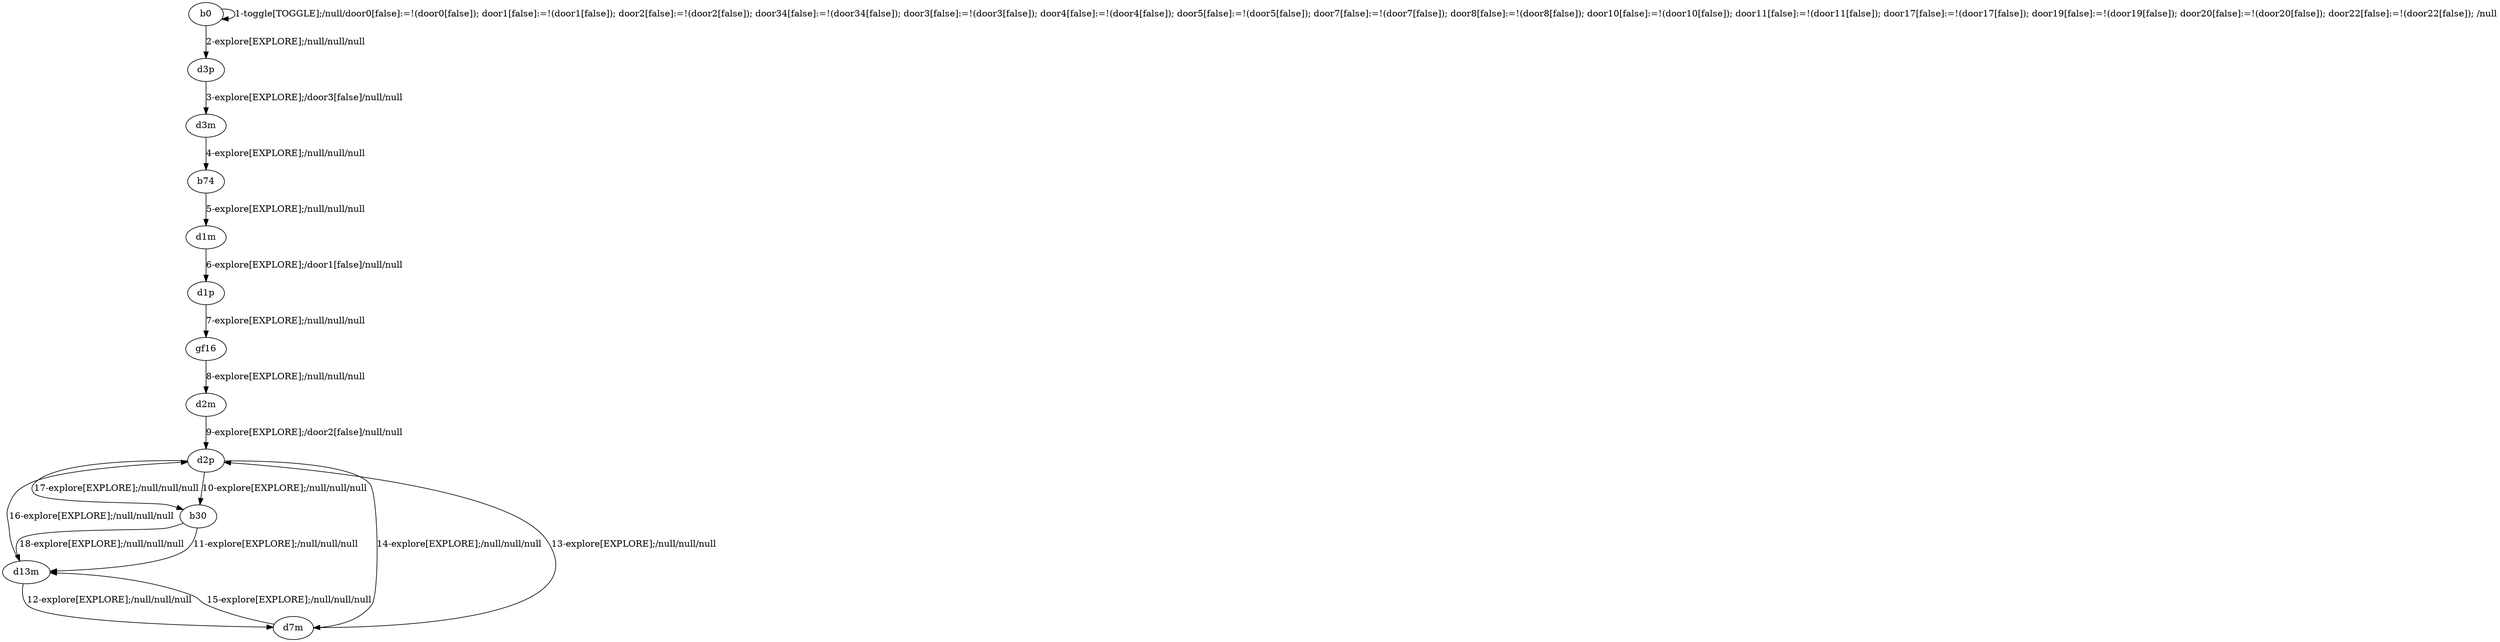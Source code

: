 # Total number of goals covered by this test: 3
# d13m --> d2p
# d2p --> d7m
# d7m --> d2p

digraph g {
"b0" -> "b0" [label = "1-toggle[TOGGLE];/null/door0[false]:=!(door0[false]); door1[false]:=!(door1[false]); door2[false]:=!(door2[false]); door34[false]:=!(door34[false]); door3[false]:=!(door3[false]); door4[false]:=!(door4[false]); door5[false]:=!(door5[false]); door7[false]:=!(door7[false]); door8[false]:=!(door8[false]); door10[false]:=!(door10[false]); door11[false]:=!(door11[false]); door17[false]:=!(door17[false]); door19[false]:=!(door19[false]); door20[false]:=!(door20[false]); door22[false]:=!(door22[false]); /null"];
"b0" -> "d3p" [label = "2-explore[EXPLORE];/null/null/null"];
"d3p" -> "d3m" [label = "3-explore[EXPLORE];/door3[false]/null/null"];
"d3m" -> "b74" [label = "4-explore[EXPLORE];/null/null/null"];
"b74" -> "d1m" [label = "5-explore[EXPLORE];/null/null/null"];
"d1m" -> "d1p" [label = "6-explore[EXPLORE];/door1[false]/null/null"];
"d1p" -> "gf16" [label = "7-explore[EXPLORE];/null/null/null"];
"gf16" -> "d2m" [label = "8-explore[EXPLORE];/null/null/null"];
"d2m" -> "d2p" [label = "9-explore[EXPLORE];/door2[false]/null/null"];
"d2p" -> "b30" [label = "10-explore[EXPLORE];/null/null/null"];
"b30" -> "d13m" [label = "11-explore[EXPLORE];/null/null/null"];
"d13m" -> "d7m" [label = "12-explore[EXPLORE];/null/null/null"];
"d7m" -> "d2p" [label = "13-explore[EXPLORE];/null/null/null"];
"d2p" -> "d7m" [label = "14-explore[EXPLORE];/null/null/null"];
"d7m" -> "d13m" [label = "15-explore[EXPLORE];/null/null/null"];
"d13m" -> "d2p" [label = "16-explore[EXPLORE];/null/null/null"];
"d2p" -> "b30" [label = "17-explore[EXPLORE];/null/null/null"];
"b30" -> "d13m" [label = "18-explore[EXPLORE];/null/null/null"];
}